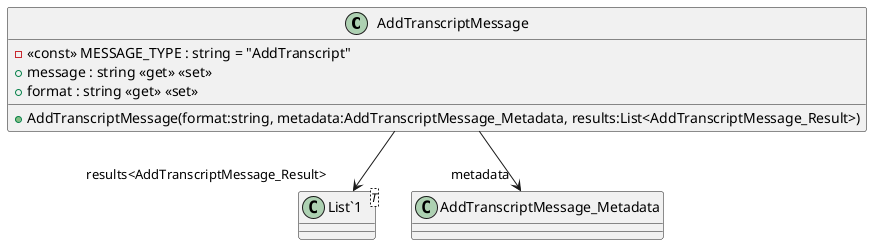 @startuml
class AddTranscriptMessage {
    + AddTranscriptMessage(format:string, metadata:AddTranscriptMessage_Metadata, results:List<AddTranscriptMessage_Result>)
    - <<const>> MESSAGE_TYPE : string = "AddTranscript"
    + message : string <<get>> <<set>>
    + format : string <<get>> <<set>>
}
class "List`1"<T> {
}
AddTranscriptMessage --> "metadata" AddTranscriptMessage_Metadata
AddTranscriptMessage --> "results<AddTranscriptMessage_Result>" "List`1"
@enduml
